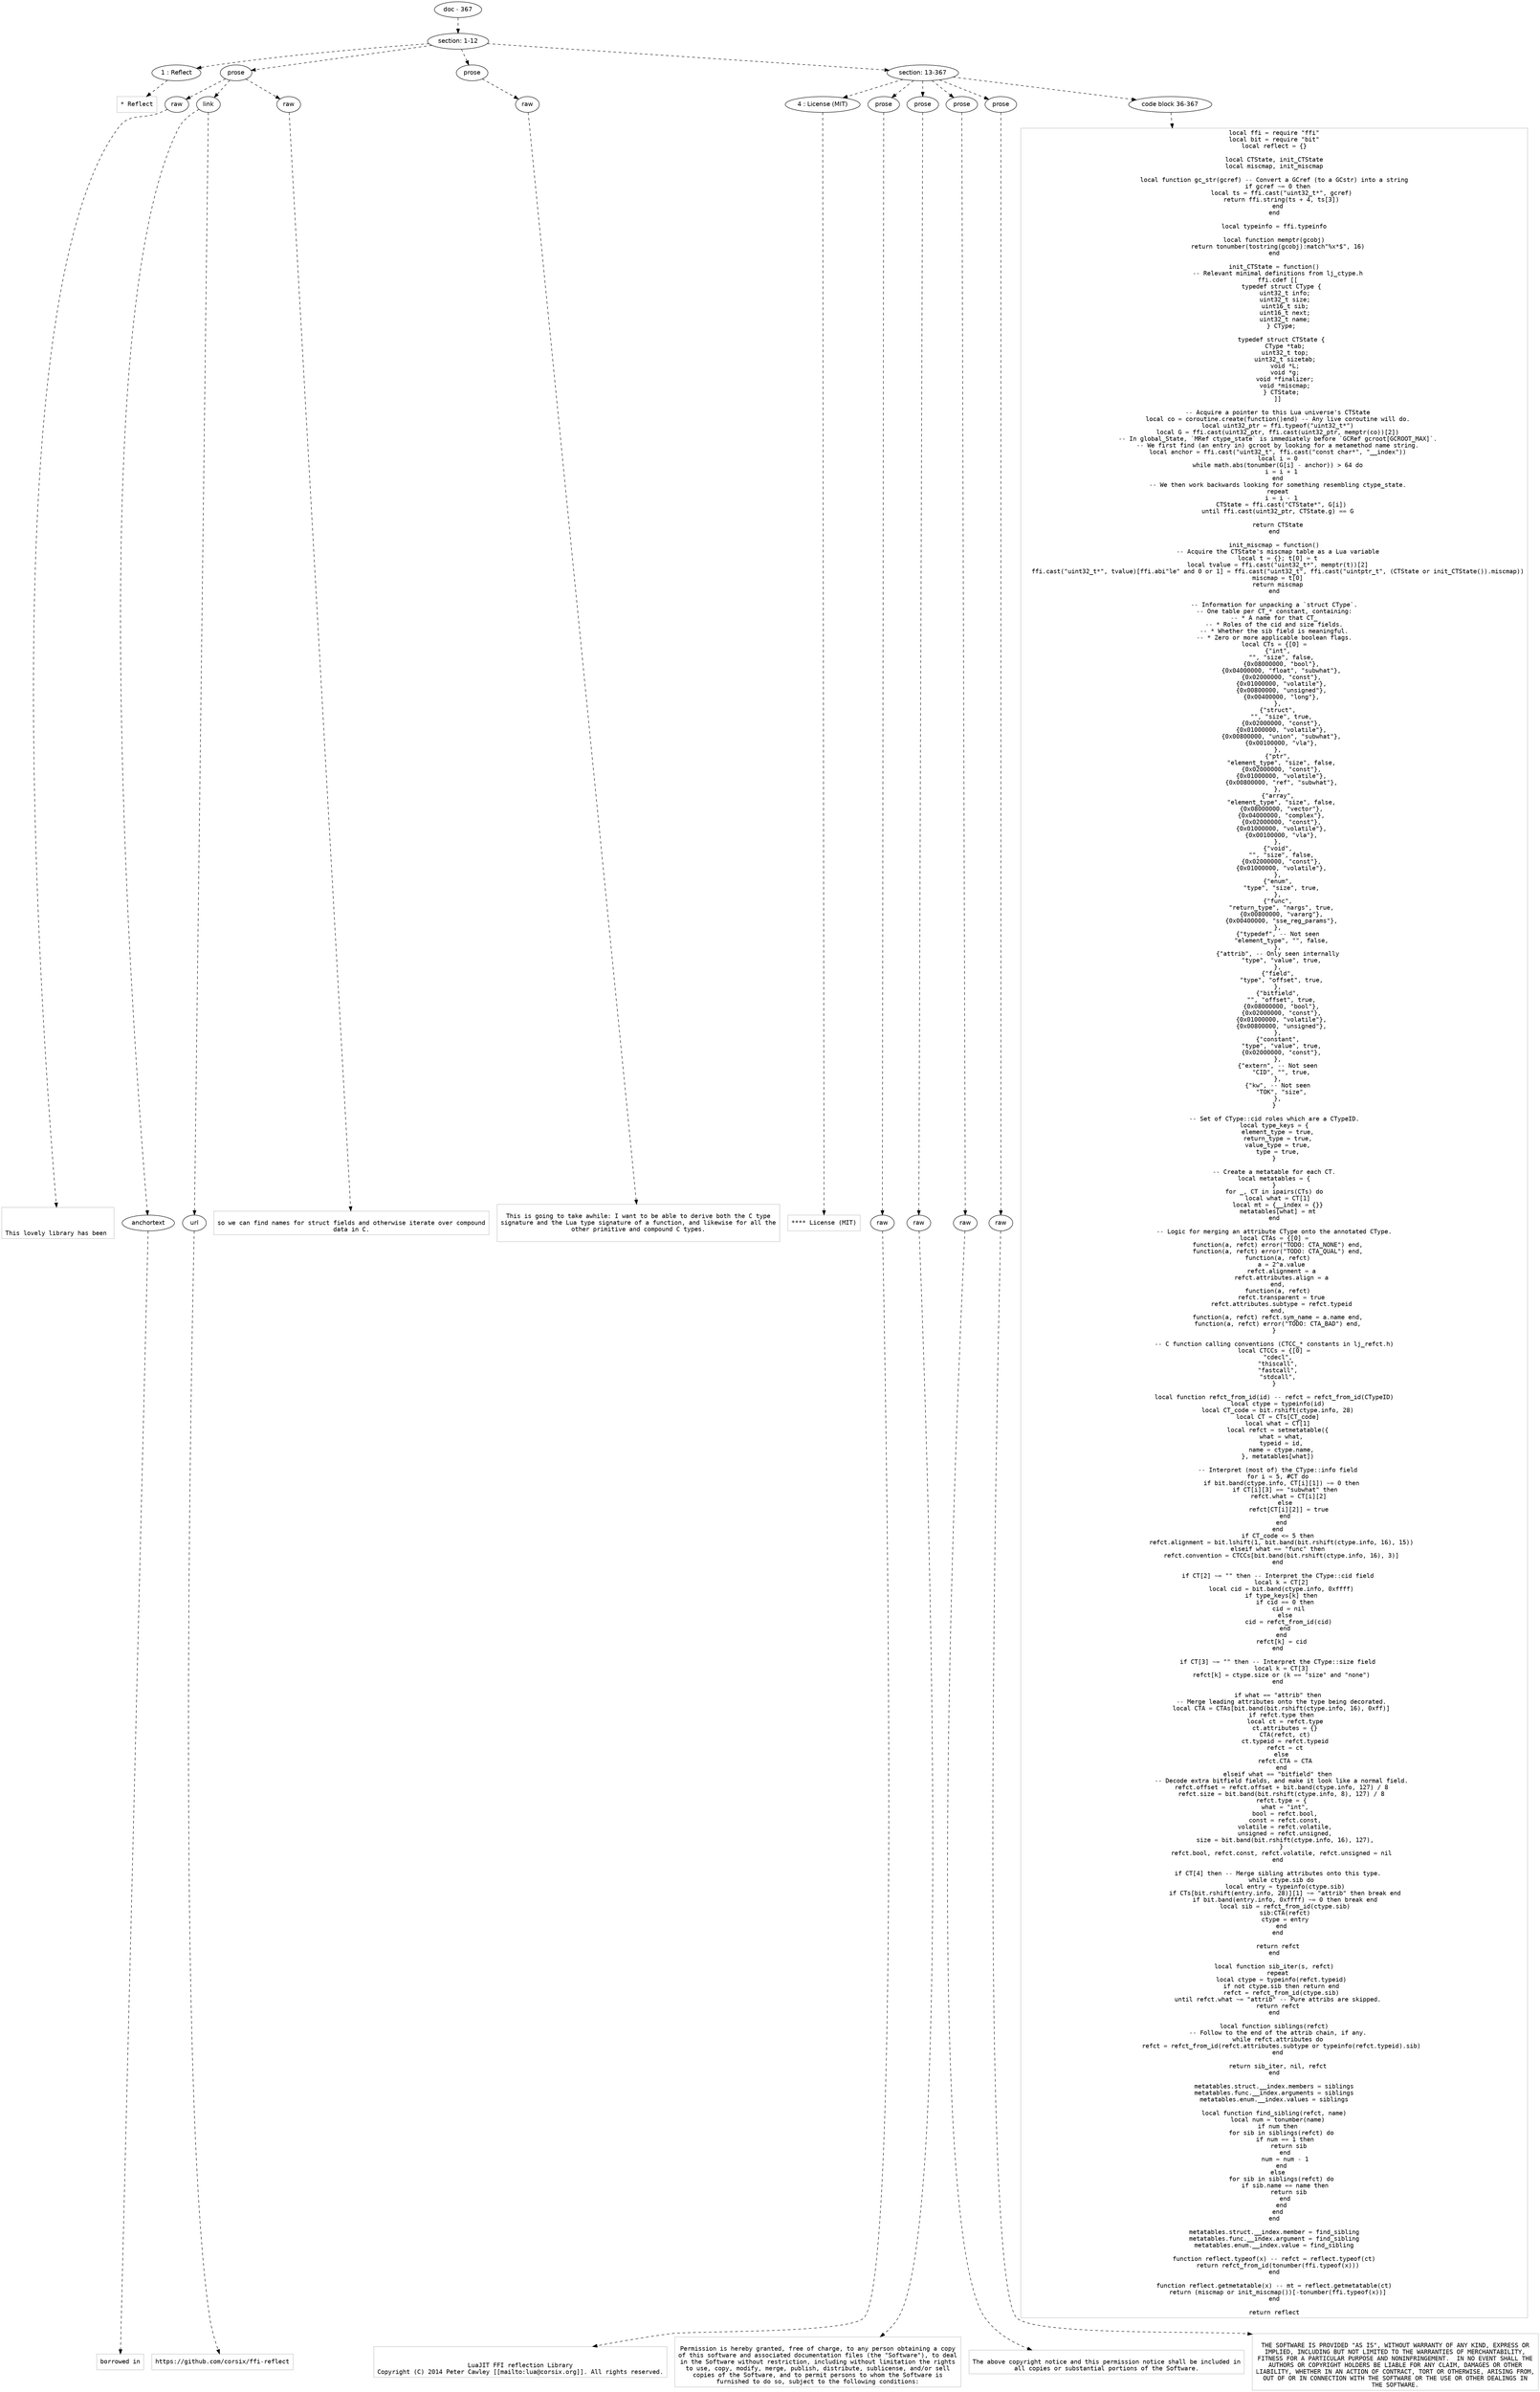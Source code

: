 digraph lpegNode {

node [fontname=Helvetica]
edge [style=dashed]

doc_0 [label="doc - 367"]


doc_0 -> { section_1}
{rank=same; section_1}

section_1 [label="section: 1-12"]


// END RANK doc_0

section_1 -> { header_2 prose_3 prose_4 section_5}
{rank=same; header_2 prose_3 prose_4 section_5}

header_2 [label="1 : Reflect"]

prose_3 [label="prose"]

prose_4 [label="prose"]

section_5 [label="section: 13-367"]


// END RANK section_1

header_2 -> leaf_6
leaf_6  [color=Gray,shape=rectangle,fontname=Inconsolata,label="* Reflect"]
// END RANK header_2

prose_3 -> { raw_7 link_8 raw_9}
{rank=same; raw_7 link_8 raw_9}

raw_7 [label="raw"]

link_8 [label="link"]

raw_9 [label="raw"]


// END RANK prose_3

raw_7 -> leaf_10
leaf_10  [color=Gray,shape=rectangle,fontname=Inconsolata,label="


This lovely library has been "]
// END RANK raw_7

link_8 -> { anchortext_11 url_12}
{rank=same; anchortext_11 url_12}

anchortext_11 [label="anchortext"]

url_12 [label="url"]


// END RANK link_8

anchortext_11 -> leaf_13
leaf_13  [color=Gray,shape=rectangle,fontname=Inconsolata,label="borrowed in"]
// END RANK anchortext_11

url_12 -> leaf_14
leaf_14  [color=Gray,shape=rectangle,fontname=Inconsolata,label="https://github.com/corsix/ffi-reflect"]
// END RANK url_12

raw_9 -> leaf_15
leaf_15  [color=Gray,shape=rectangle,fontname=Inconsolata,label="
so we can find names for struct fields and otherwise iterate over compound
data in C.
"]
// END RANK raw_9

prose_4 -> { raw_16}
{rank=same; raw_16}

raw_16 [label="raw"]


// END RANK prose_4

raw_16 -> leaf_17
leaf_17  [color=Gray,shape=rectangle,fontname=Inconsolata,label="
This is going to take awhile: I want to be able to derive both the C type
signature and the Lua type signature of a function, and likewise for all the
other primitive and compound C types.

"]
// END RANK raw_16

section_5 -> { header_18 prose_19 prose_20 prose_21 prose_22 codeblock_23}
{rank=same; header_18 prose_19 prose_20 prose_21 prose_22 codeblock_23}

header_18 [label="4 : License (MIT)"]

prose_19 [label="prose"]

prose_20 [label="prose"]

prose_21 [label="prose"]

prose_22 [label="prose"]

codeblock_23 [label="code block 36-367"]


// END RANK section_5

header_18 -> leaf_24
leaf_24  [color=Gray,shape=rectangle,fontname=Inconsolata,label="**** License (MIT)"]
// END RANK header_18

prose_19 -> { raw_25}
{rank=same; raw_25}

raw_25 [label="raw"]


// END RANK prose_19

raw_25 -> leaf_26
leaf_26  [color=Gray,shape=rectangle,fontname=Inconsolata,label="

LuaJIT FFI reflection Library
Copyright (C) 2014 Peter Cawley [[mailto:lua@corsix.org]]. All rights reserved.
"]
// END RANK raw_25

prose_20 -> { raw_27}
{rank=same; raw_27}

raw_27 [label="raw"]


// END RANK prose_20

raw_27 -> leaf_28
leaf_28  [color=Gray,shape=rectangle,fontname=Inconsolata,label="
Permission is hereby granted, free of charge, to any person obtaining a copy
of this software and associated documentation files (the \"Software\"), to deal
in the Software without restriction, including without limitation the rights
to use, copy, modify, merge, publish, distribute, sublicense, and/or sell
copies of the Software, and to permit persons to whom the Software is
furnished to do so, subject to the following conditions:
"]
// END RANK raw_27

prose_21 -> { raw_29}
{rank=same; raw_29}

raw_29 [label="raw"]


// END RANK prose_21

raw_29 -> leaf_30
leaf_30  [color=Gray,shape=rectangle,fontname=Inconsolata,label="
The above copyright notice and this permission notice shall be included in
all copies or substantial portions of the Software.
"]
// END RANK raw_29

prose_22 -> { raw_31}
{rank=same; raw_31}

raw_31 [label="raw"]


// END RANK prose_22

raw_31 -> leaf_32
leaf_32  [color=Gray,shape=rectangle,fontname=Inconsolata,label="
THE SOFTWARE IS PROVIDED \"AS IS\", WITHOUT WARRANTY OF ANY KIND, EXPRESS OR
IMPLIED, INCLUDING BUT NOT LIMITED TO THE WARRANTIES OF MERCHANTABILITY,
FITNESS FOR A PARTICULAR PURPOSE AND NONINFRINGEMENT.  IN NO EVENT SHALL THE
AUTHORS OR COPYRIGHT HOLDERS BE LIABLE FOR ANY CLAIM, DAMAGES OR OTHER
LIABILITY, WHETHER IN AN ACTION OF CONTRACT, TORT OR OTHERWISE, ARISING FROM,
OUT OF OR IN CONNECTION WITH THE SOFTWARE OR THE USE OR OTHER DEALINGS IN
THE SOFTWARE.
"]
// END RANK raw_31

codeblock_23 -> leaf_33
leaf_33  [color=Gray,shape=rectangle,fontname=Inconsolata,label="local ffi = require \"ffi\"
local bit = require \"bit\"
local reflect = {}

local CTState, init_CTState
local miscmap, init_miscmap

local function gc_str(gcref) -- Convert a GCref (to a GCstr) into a string
  if gcref ~= 0 then
    local ts = ffi.cast(\"uint32_t*\", gcref)
    return ffi.string(ts + 4, ts[3])
  end
end

local typeinfo = ffi.typeinfo

local function memptr(gcobj)
  return tonumber(tostring(gcobj):match\"%x*$\", 16)
end

init_CTState = function()
  -- Relevant minimal definitions from lj_ctype.h
  ffi.cdef [[
    typedef struct CType {
      uint32_t info;
      uint32_t size;
      uint16_t sib;
      uint16_t next;
      uint32_t name;
    } CType;

    typedef struct CTState {
      CType *tab;
      uint32_t top;
      uint32_t sizetab;
      void *L;
      void *g;
      void *finalizer;
      void *miscmap;
    } CTState;
  ]]

  -- Acquire a pointer to this Lua universe's CTState
  local co = coroutine.create(function()end) -- Any live coroutine will do.
  local uint32_ptr = ffi.typeof(\"uint32_t*\")
  local G = ffi.cast(uint32_ptr, ffi.cast(uint32_ptr, memptr(co))[2])
  -- In global_State, `MRef ctype_state` is immediately before `GCRef gcroot[GCROOT_MAX]`.
  -- We first find (an entry in) gcroot by looking for a metamethod name string.
  local anchor = ffi.cast(\"uint32_t\", ffi.cast(\"const char*\", \"__index\"))
  local i = 0
  while math.abs(tonumber(G[i] - anchor)) > 64 do
    i = i + 1
  end
  -- We then work backwards looking for something resembling ctype_state.
  repeat
    i = i - 1
    CTState = ffi.cast(\"CTState*\", G[i])
  until ffi.cast(uint32_ptr, CTState.g) == G

  return CTState
end

init_miscmap = function()
  -- Acquire the CTState's miscmap table as a Lua variable
  local t = {}; t[0] = t
  local tvalue = ffi.cast(\"uint32_t*\", memptr(t))[2]
  ffi.cast(\"uint32_t*\", tvalue)[ffi.abi\"le\" and 0 or 1] = ffi.cast(\"uint32_t\", ffi.cast(\"uintptr_t\", (CTState or init_CTState()).miscmap))
  miscmap = t[0]
  return miscmap
end

-- Information for unpacking a `struct CType`.
-- One table per CT_* constant, containing:
-- * A name for that CT_
-- * Roles of the cid and size fields.
-- * Whether the sib field is meaningful.
-- * Zero or more applicable boolean flags.
local CTs = {[0] =
  {\"int\",
    \"\", \"size\", false,
    {0x08000000, \"bool\"},
    {0x04000000, \"float\", \"subwhat\"},
    {0x02000000, \"const\"},
    {0x01000000, \"volatile\"},
    {0x00800000, \"unsigned\"},
    {0x00400000, \"long\"},
  },
  {\"struct\",
    \"\", \"size\", true,
    {0x02000000, \"const\"},
    {0x01000000, \"volatile\"},
    {0x00800000, \"union\", \"subwhat\"},
    {0x00100000, \"vla\"},
  },
  {\"ptr\",
    \"element_type\", \"size\", false,
    {0x02000000, \"const\"},
    {0x01000000, \"volatile\"},
    {0x00800000, \"ref\", \"subwhat\"},
  },
  {\"array\",
    \"element_type\", \"size\", false,
    {0x08000000, \"vector\"},
    {0x04000000, \"complex\"},
    {0x02000000, \"const\"},
    {0x01000000, \"volatile\"},
    {0x00100000, \"vla\"},
  },
  {\"void\",
    \"\", \"size\", false,
    {0x02000000, \"const\"},
    {0x01000000, \"volatile\"},
  },
  {\"enum\",
    \"type\", \"size\", true,
  },
  {\"func\",
    \"return_type\", \"nargs\", true,
    {0x00800000, \"vararg\"},
    {0x00400000, \"sse_reg_params\"},
  },
  {\"typedef\", -- Not seen
    \"element_type\", \"\", false,
  },
  {\"attrib\", -- Only seen internally
    \"type\", \"value\", true,
  },
  {\"field\",
    \"type\", \"offset\", true,
  },
  {\"bitfield\",
    \"\", \"offset\", true,
    {0x08000000, \"bool\"},
    {0x02000000, \"const\"},
    {0x01000000, \"volatile\"},
    {0x00800000, \"unsigned\"},
  },
  {\"constant\",
    \"type\", \"value\", true,
    {0x02000000, \"const\"},
  },
  {\"extern\", -- Not seen
    \"CID\", \"\", true,
  },
  {\"kw\", -- Not seen
    \"TOK\", \"size\",
  },
}

-- Set of CType::cid roles which are a CTypeID.
local type_keys = {
  element_type = true,
  return_type = true,
  value_type = true,
  type = true,
}

-- Create a metatable for each CT.
local metatables = {
}
for _, CT in ipairs(CTs) do
  local what = CT[1]
  local mt = {__index = {}}
  metatables[what] = mt
end

-- Logic for merging an attribute CType onto the annotated CType.
local CTAs = {[0] =
  function(a, refct) error(\"TODO: CTA_NONE\") end,
  function(a, refct) error(\"TODO: CTA_QUAL\") end,
  function(a, refct)
    a = 2^a.value
    refct.alignment = a
    refct.attributes.align = a
  end,
  function(a, refct)
    refct.transparent = true
    refct.attributes.subtype = refct.typeid
  end,
  function(a, refct) refct.sym_name = a.name end,
  function(a, refct) error(\"TODO: CTA_BAD\") end,
}

-- C function calling conventions (CTCC_* constants in lj_refct.h)
local CTCCs = {[0] =
  \"cdecl\",
  \"thiscall\",
  \"fastcall\",
  \"stdcall\",
}

local function refct_from_id(id) -- refct = refct_from_id(CTypeID)
  local ctype = typeinfo(id)
  local CT_code = bit.rshift(ctype.info, 28)
  local CT = CTs[CT_code]
  local what = CT[1]
  local refct = setmetatable({
    what = what,
    typeid = id,
    name = ctype.name,
  }, metatables[what])

  -- Interpret (most of) the CType::info field
  for i = 5, #CT do
    if bit.band(ctype.info, CT[i][1]) ~= 0 then
      if CT[i][3] == \"subwhat\" then
        refct.what = CT[i][2]
      else
        refct[CT[i][2]] = true
      end
    end
  end
  if CT_code <= 5 then
    refct.alignment = bit.lshift(1, bit.band(bit.rshift(ctype.info, 16), 15))
  elseif what == \"func\" then
    refct.convention = CTCCs[bit.band(bit.rshift(ctype.info, 16), 3)]
  end

  if CT[2] ~= \"\" then -- Interpret the CType::cid field
    local k = CT[2]
    local cid = bit.band(ctype.info, 0xffff)
    if type_keys[k] then
      if cid == 0 then
        cid = nil
      else
        cid = refct_from_id(cid)
      end
    end
    refct[k] = cid
  end

  if CT[3] ~= \"\" then -- Interpret the CType::size field
    local k = CT[3]
    refct[k] = ctype.size or (k == \"size\" and \"none\")
  end

  if what == \"attrib\" then
    -- Merge leading attributes onto the type being decorated.
    local CTA = CTAs[bit.band(bit.rshift(ctype.info, 16), 0xff)]
    if refct.type then
      local ct = refct.type
      ct.attributes = {}
      CTA(refct, ct)
      ct.typeid = refct.typeid
      refct = ct
    else
      refct.CTA = CTA
    end
  elseif what == \"bitfield\" then
    -- Decode extra bitfield fields, and make it look like a normal field.
    refct.offset = refct.offset + bit.band(ctype.info, 127) / 8
    refct.size = bit.band(bit.rshift(ctype.info, 8), 127) / 8
    refct.type = {
      what = \"int\",
      bool = refct.bool,
      const = refct.const,
      volatile = refct.volatile,
      unsigned = refct.unsigned,
      size = bit.band(bit.rshift(ctype.info, 16), 127),
    }
    refct.bool, refct.const, refct.volatile, refct.unsigned = nil
  end

  if CT[4] then -- Merge sibling attributes onto this type.
    while ctype.sib do
      local entry = typeinfo(ctype.sib)
      if CTs[bit.rshift(entry.info, 28)][1] ~= \"attrib\" then break end
      if bit.band(entry.info, 0xffff) ~= 0 then break end
      local sib = refct_from_id(ctype.sib)
      sib:CTA(refct)
      ctype = entry
    end
  end

  return refct
end

local function sib_iter(s, refct)
  repeat
    local ctype = typeinfo(refct.typeid)
    if not ctype.sib then return end
    refct = refct_from_id(ctype.sib)
  until refct.what ~= \"attrib\" -- Pure attribs are skipped.
  return refct
end

local function siblings(refct)
  -- Follow to the end of the attrib chain, if any.
  while refct.attributes do
    refct = refct_from_id(refct.attributes.subtype or typeinfo(refct.typeid).sib)
  end

  return sib_iter, nil, refct
end

metatables.struct.__index.members = siblings
metatables.func.__index.arguments = siblings
metatables.enum.__index.values = siblings

local function find_sibling(refct, name)
  local num = tonumber(name)
  if num then
    for sib in siblings(refct) do
      if num == 1 then
        return sib
      end
      num = num - 1
    end
  else
    for sib in siblings(refct) do
      if sib.name == name then
        return sib
      end
    end
  end
end

metatables.struct.__index.member = find_sibling
metatables.func.__index.argument = find_sibling
metatables.enum.__index.value = find_sibling

function reflect.typeof(x) -- refct = reflect.typeof(ct)
  return refct_from_id(tonumber(ffi.typeof(x)))
end

function reflect.getmetatable(x) -- mt = reflect.getmetatable(ct)
  return (miscmap or init_miscmap())[-tonumber(ffi.typeof(x))]
end

return reflect"]
// END RANK codeblock_23


}
